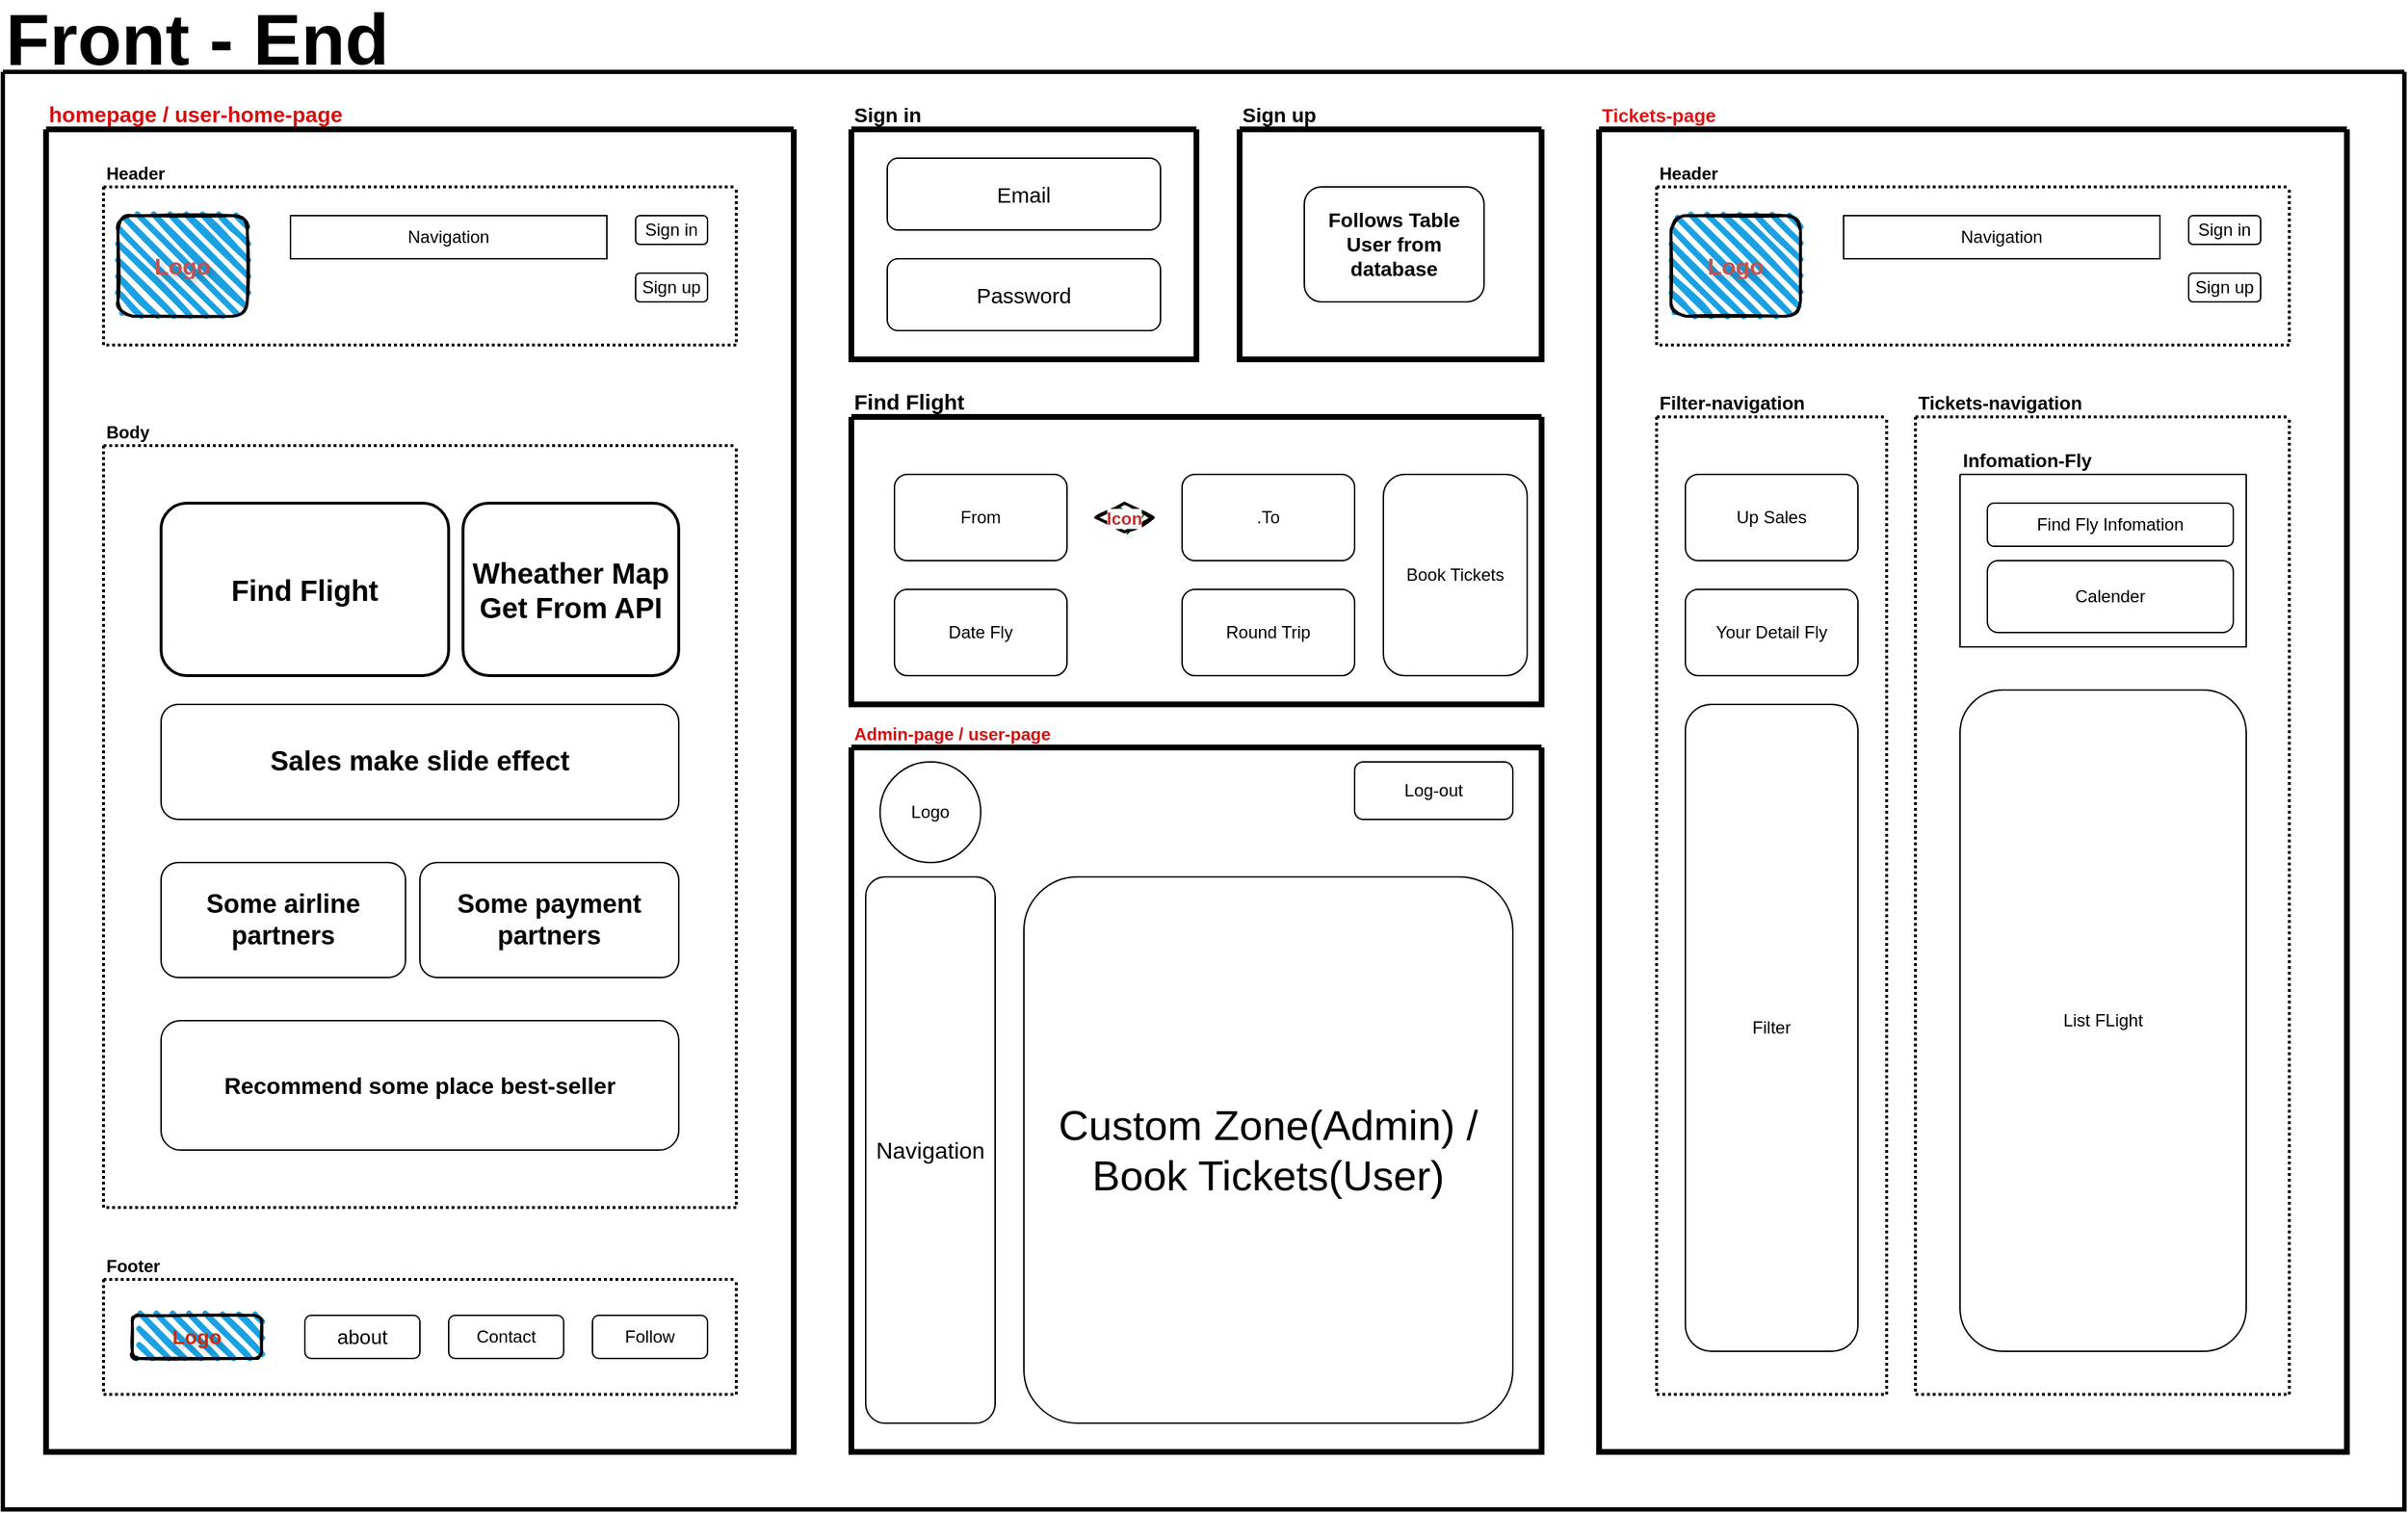 <mxfile version="24.7.14">
  <diagram name="Trang-1" id="TdmURNUMf5xqSunLQrmT">
    <mxGraphModel grid="1" page="1" gridSize="10" guides="1" tooltips="1" connect="1" arrows="1" fold="1" pageScale="1" pageWidth="827" pageHeight="1169" math="0" shadow="0">
      <root>
        <mxCell id="0" />
        <mxCell id="1" parent="0" />
        <mxCell id="TF8TKJUU_UVwRTmm8Ruv-1" value="Front - End" style="swimlane;startSize=0;verticalAlign=bottom;fontSize=50;align=left;horizontal=1;strokeWidth=3;" vertex="1" parent="1">
          <mxGeometry x="-270" y="160" width="1670" height="1000" as="geometry" />
        </mxCell>
        <mxCell id="TF8TKJUU_UVwRTmm8Ruv-5" value="homepage / user-home-page" style="swimlane;startSize=0;verticalAlign=bottom;align=left;fontColor=#d70f0f;strokeWidth=4;fontSize=15;textShadow=0;" vertex="1" parent="TF8TKJUU_UVwRTmm8Ruv-1">
          <mxGeometry x="30" y="40" width="520" height="920" as="geometry" />
        </mxCell>
        <mxCell id="TF8TKJUU_UVwRTmm8Ruv-7" value="Header" style="swimlane;startSize=0;verticalAlign=bottom;align=left;strokeWidth=2;dashed=1;dashPattern=1 1;" vertex="1" parent="TF8TKJUU_UVwRTmm8Ruv-5">
          <mxGeometry x="40" y="40" width="440" height="110" as="geometry" />
        </mxCell>
        <mxCell id="TF8TKJUU_UVwRTmm8Ruv-6" value="Logo" style="rounded=1;whiteSpace=wrap;html=1;strokeWidth=2;fillWeight=4;hachureGap=8;hachureAngle=45;fillColor=#1ba1e2;sketch=1;fontColor=#c35050;fontStyle=1;labelBackgroundColor=none;fontSize=16;labelBorderColor=none;textShadow=1;" vertex="1" parent="TF8TKJUU_UVwRTmm8Ruv-7">
          <mxGeometry x="10" y="20" width="90" height="70" as="geometry" />
        </mxCell>
        <mxCell id="TF8TKJUU_UVwRTmm8Ruv-8" value="Sign in" style="rounded=1;whiteSpace=wrap;html=1;" vertex="1" parent="TF8TKJUU_UVwRTmm8Ruv-7">
          <mxGeometry x="370" y="20" width="50" height="20" as="geometry" />
        </mxCell>
        <mxCell id="TF8TKJUU_UVwRTmm8Ruv-9" value="Sign up" style="rounded=1;whiteSpace=wrap;html=1;" vertex="1" parent="TF8TKJUU_UVwRTmm8Ruv-7">
          <mxGeometry x="370" y="60" width="50" height="20" as="geometry" />
        </mxCell>
        <mxCell id="TF8TKJUU_UVwRTmm8Ruv-10" value="Navigation" style="rounded=0;whiteSpace=wrap;html=1;" vertex="1" parent="TF8TKJUU_UVwRTmm8Ruv-7">
          <mxGeometry x="130" y="20" width="220" height="30" as="geometry" />
        </mxCell>
        <mxCell id="TF8TKJUU_UVwRTmm8Ruv-11" value="Body" style="swimlane;startSize=0;verticalAlign=bottom;align=left;strokeWidth=2;dashed=1;dashPattern=1 1;" vertex="1" parent="TF8TKJUU_UVwRTmm8Ruv-5">
          <mxGeometry x="40" y="220" width="440" height="530" as="geometry" />
        </mxCell>
        <mxCell id="TF8TKJUU_UVwRTmm8Ruv-12" value="Find Flight" style="rounded=1;whiteSpace=wrap;html=1;fontSize=20;align=center;fontStyle=1;strokeWidth=2;" vertex="1" parent="TF8TKJUU_UVwRTmm8Ruv-11">
          <mxGeometry x="40" y="40" width="200" height="120" as="geometry" />
        </mxCell>
        <mxCell id="TF8TKJUU_UVwRTmm8Ruv-13" value="Wheather Map Get From API" style="rounded=1;whiteSpace=wrap;html=1;fontSize=20;align=center;fontStyle=1;strokeWidth=2;" vertex="1" parent="TF8TKJUU_UVwRTmm8Ruv-11">
          <mxGeometry x="250" y="40" width="150" height="120" as="geometry" />
        </mxCell>
        <mxCell id="TF8TKJUU_UVwRTmm8Ruv-14" value="Sales make slide effect" style="rounded=1;whiteSpace=wrap;html=1;fontSize=19;fontStyle=1;" vertex="1" parent="TF8TKJUU_UVwRTmm8Ruv-11">
          <mxGeometry x="40" y="180" width="360" height="80" as="geometry" />
        </mxCell>
        <mxCell id="TF8TKJUU_UVwRTmm8Ruv-15" value="Recommend some place best-seller" style="rounded=1;whiteSpace=wrap;html=1;fontSize=16;fontStyle=1;" vertex="1" parent="TF8TKJUU_UVwRTmm8Ruv-11">
          <mxGeometry x="40" y="400" width="360" height="90" as="geometry" />
        </mxCell>
        <mxCell id="TF8TKJUU_UVwRTmm8Ruv-16" value="Some airline partners" style="rounded=1;whiteSpace=wrap;html=1;fontSize=18;fontStyle=1;" vertex="1" parent="TF8TKJUU_UVwRTmm8Ruv-11">
          <mxGeometry x="40" y="290" width="170" height="80" as="geometry" />
        </mxCell>
        <mxCell id="TF8TKJUU_UVwRTmm8Ruv-17" value="Some payment partners" style="rounded=1;whiteSpace=wrap;html=1;fontSize=18;fontStyle=1;" vertex="1" parent="TF8TKJUU_UVwRTmm8Ruv-11">
          <mxGeometry x="220" y="290" width="180" height="80" as="geometry" />
        </mxCell>
        <mxCell id="TF8TKJUU_UVwRTmm8Ruv-18" value="Footer" style="swimlane;startSize=0;verticalAlign=bottom;align=left;strokeWidth=2;dashed=1;dashPattern=1 1;" vertex="1" parent="TF8TKJUU_UVwRTmm8Ruv-5">
          <mxGeometry x="40" y="800" width="440" height="80" as="geometry" />
        </mxCell>
        <mxCell id="TF8TKJUU_UVwRTmm8Ruv-19" value="Logo" style="rounded=1;whiteSpace=wrap;html=1;strokeWidth=2;fillWeight=4;hachureGap=8;hachureAngle=45;fillColor=#1ba1e2;sketch=1;fontSize=14;fontStyle=1;fontColor=#c72b0f;textShadow=1;" vertex="1" parent="TF8TKJUU_UVwRTmm8Ruv-18">
          <mxGeometry x="20" y="25" width="90" height="30" as="geometry" />
        </mxCell>
        <mxCell id="TF8TKJUU_UVwRTmm8Ruv-20" value="&lt;font style=&quot;font-size: 14px;&quot;&gt;about&lt;/font&gt;" style="rounded=1;whiteSpace=wrap;html=1;" vertex="1" parent="TF8TKJUU_UVwRTmm8Ruv-18">
          <mxGeometry x="140" y="25" width="80" height="30" as="geometry" />
        </mxCell>
        <mxCell id="TF8TKJUU_UVwRTmm8Ruv-21" value="Contact" style="rounded=1;whiteSpace=wrap;html=1;" vertex="1" parent="TF8TKJUU_UVwRTmm8Ruv-18">
          <mxGeometry x="240" y="25" width="80" height="30" as="geometry" />
        </mxCell>
        <mxCell id="TF8TKJUU_UVwRTmm8Ruv-22" value="Follow" style="rounded=1;whiteSpace=wrap;html=1;" vertex="1" parent="TF8TKJUU_UVwRTmm8Ruv-18">
          <mxGeometry x="340" y="25" width="80" height="30" as="geometry" />
        </mxCell>
        <mxCell id="TF8TKJUU_UVwRTmm8Ruv-23" value="Sign in" style="swimlane;startSize=0;verticalAlign=bottom;align=left;fontSize=14;strokeWidth=4;" vertex="1" parent="TF8TKJUU_UVwRTmm8Ruv-1">
          <mxGeometry x="590" y="40" width="240" height="160" as="geometry" />
        </mxCell>
        <mxCell id="TF8TKJUU_UVwRTmm8Ruv-24" value="Email" style="rounded=1;whiteSpace=wrap;html=1;fontSize=15;" vertex="1" parent="TF8TKJUU_UVwRTmm8Ruv-23">
          <mxGeometry x="25" y="20" width="190" height="50" as="geometry" />
        </mxCell>
        <mxCell id="TF8TKJUU_UVwRTmm8Ruv-25" value="&lt;font style=&quot;font-size: 15px;&quot;&gt;Password&lt;/font&gt;" style="rounded=1;whiteSpace=wrap;html=1;" vertex="1" parent="TF8TKJUU_UVwRTmm8Ruv-23">
          <mxGeometry x="25" y="90" width="190" height="50" as="geometry" />
        </mxCell>
        <mxCell id="TF8TKJUU_UVwRTmm8Ruv-27" value="Sign up" style="swimlane;startSize=0;verticalAlign=bottom;align=left;fontSize=14;strokeWidth=4;" vertex="1" parent="TF8TKJUU_UVwRTmm8Ruv-1">
          <mxGeometry x="860" y="40" width="210" height="160" as="geometry" />
        </mxCell>
        <mxCell id="TF8TKJUU_UVwRTmm8Ruv-28" value="Follows Table User from database" style="rounded=1;whiteSpace=wrap;html=1;fontSize=14;fontStyle=1" vertex="1" parent="TF8TKJUU_UVwRTmm8Ruv-27">
          <mxGeometry x="45" y="40" width="125" height="80" as="geometry" />
        </mxCell>
        <mxCell id="TF8TKJUU_UVwRTmm8Ruv-29" value="Find Flight" style="swimlane;startSize=0;verticalAlign=bottom;fontSize=15;align=left;strokeWidth=4;" vertex="1" parent="TF8TKJUU_UVwRTmm8Ruv-1">
          <mxGeometry x="590" y="240" width="480" height="200" as="geometry" />
        </mxCell>
        <mxCell id="TF8TKJUU_UVwRTmm8Ruv-30" value="From" style="rounded=1;whiteSpace=wrap;html=1;" vertex="1" parent="TF8TKJUU_UVwRTmm8Ruv-29">
          <mxGeometry x="30" y="40" width="120" height="60" as="geometry" />
        </mxCell>
        <mxCell id="TF8TKJUU_UVwRTmm8Ruv-31" value=".To" style="rounded=1;whiteSpace=wrap;html=1;" vertex="1" parent="TF8TKJUU_UVwRTmm8Ruv-29">
          <mxGeometry x="230" y="40" width="120" height="60" as="geometry" />
        </mxCell>
        <mxCell id="TF8TKJUU_UVwRTmm8Ruv-32" value="Icon" style="rhombus;whiteSpace=wrap;html=1;strokeWidth=2;fillWeight=-1;hachureGap=8;fillStyle=cross-hatch;fillColor=#006600;sketch=1;fontColor=#c22e2e;fontStyle=1;verticalAlign=bottom;align=center;horizontal=1;labelBorderColor=none;labelBackgroundColor=default;" vertex="1" parent="TF8TKJUU_UVwRTmm8Ruv-29">
          <mxGeometry x="170" y="60" width="40" height="20" as="geometry" />
        </mxCell>
        <mxCell id="DINr9IAUM4Dgkuqsb158-1" value="Date Fly" style="rounded=1;whiteSpace=wrap;html=1;" vertex="1" parent="TF8TKJUU_UVwRTmm8Ruv-29">
          <mxGeometry x="30" y="120" width="120" height="60" as="geometry" />
        </mxCell>
        <mxCell id="DINr9IAUM4Dgkuqsb158-2" value="Round Trip" style="rounded=1;whiteSpace=wrap;html=1;" vertex="1" parent="TF8TKJUU_UVwRTmm8Ruv-29">
          <mxGeometry x="230" y="120" width="120" height="60" as="geometry" />
        </mxCell>
        <mxCell id="DINr9IAUM4Dgkuqsb158-3" value="Book Tickets" style="rounded=1;whiteSpace=wrap;html=1;" vertex="1" parent="TF8TKJUU_UVwRTmm8Ruv-29">
          <mxGeometry x="370" y="40" width="100" height="140" as="geometry" />
        </mxCell>
        <mxCell id="DINr9IAUM4Dgkuqsb158-4" value="Admin-page / user-page" style="swimlane;startSize=0;horizontal=1;align=left;verticalAlign=bottom;fontColor=#d70f0f;whiteSpace=wrap;strokeWidth=4;" vertex="1" parent="TF8TKJUU_UVwRTmm8Ruv-1">
          <mxGeometry x="590" y="470" width="480" height="490" as="geometry" />
        </mxCell>
        <mxCell id="DINr9IAUM4Dgkuqsb158-5" value="Navigation" style="rounded=1;whiteSpace=wrap;html=1;fontSize=16;" vertex="1" parent="DINr9IAUM4Dgkuqsb158-4">
          <mxGeometry x="10" y="90" width="90" height="380" as="geometry" />
        </mxCell>
        <mxCell id="DINr9IAUM4Dgkuqsb158-6" value="Logo" style="ellipse;whiteSpace=wrap;html=1;aspect=fixed;" vertex="1" parent="DINr9IAUM4Dgkuqsb158-4">
          <mxGeometry x="20" y="10" width="70" height="70" as="geometry" />
        </mxCell>
        <mxCell id="DINr9IAUM4Dgkuqsb158-7" value="Log-out" style="rounded=1;whiteSpace=wrap;html=1;" vertex="1" parent="DINr9IAUM4Dgkuqsb158-4">
          <mxGeometry x="350" y="10" width="110" height="40" as="geometry" />
        </mxCell>
        <mxCell id="DINr9IAUM4Dgkuqsb158-8" value="Custom Zone(Admin) / Book Tickets(User)" style="rounded=1;whiteSpace=wrap;html=1;arcSize=11;fontSize=29;" vertex="1" parent="DINr9IAUM4Dgkuqsb158-4">
          <mxGeometry x="120" y="90" width="340" height="380" as="geometry" />
        </mxCell>
        <mxCell id="DINr9IAUM4Dgkuqsb158-9" value="Tickets-page" style="swimlane;startSize=0;verticalAlign=bottom;fontSize=13;fontColor=#e01515;align=left;strokeWidth=4;" vertex="1" parent="1">
          <mxGeometry x="840" y="200" width="520" height="920" as="geometry" />
        </mxCell>
        <mxCell id="DINr9IAUM4Dgkuqsb158-10" value="Header" style="swimlane;startSize=0;verticalAlign=bottom;align=left;strokeWidth=2;dashed=1;dashPattern=1 1;" vertex="1" parent="DINr9IAUM4Dgkuqsb158-9">
          <mxGeometry x="40" y="40" width="440" height="110" as="geometry" />
        </mxCell>
        <mxCell id="DINr9IAUM4Dgkuqsb158-11" value="Logo" style="rounded=1;whiteSpace=wrap;html=1;strokeWidth=2;fillWeight=4;hachureGap=8;hachureAngle=45;fillColor=#1ba1e2;sketch=1;fontColor=#c35050;fontStyle=1;labelBackgroundColor=none;fontSize=16;labelBorderColor=none;textShadow=1;" vertex="1" parent="DINr9IAUM4Dgkuqsb158-10">
          <mxGeometry x="10" y="20" width="90" height="70" as="geometry" />
        </mxCell>
        <mxCell id="DINr9IAUM4Dgkuqsb158-12" value="Sign in" style="rounded=1;whiteSpace=wrap;html=1;" vertex="1" parent="DINr9IAUM4Dgkuqsb158-10">
          <mxGeometry x="370" y="20" width="50" height="20" as="geometry" />
        </mxCell>
        <mxCell id="DINr9IAUM4Dgkuqsb158-13" value="Sign up" style="rounded=1;whiteSpace=wrap;html=1;" vertex="1" parent="DINr9IAUM4Dgkuqsb158-10">
          <mxGeometry x="370" y="60" width="50" height="20" as="geometry" />
        </mxCell>
        <mxCell id="DINr9IAUM4Dgkuqsb158-14" value="Navigation" style="rounded=0;whiteSpace=wrap;html=1;" vertex="1" parent="DINr9IAUM4Dgkuqsb158-10">
          <mxGeometry x="130" y="20" width="220" height="30" as="geometry" />
        </mxCell>
        <mxCell id="DINr9IAUM4Dgkuqsb158-15" value="Filter-navigation" style="swimlane;startSize=0;dashed=1;dashPattern=1 1;strokeWidth=2;verticalAlign=bottom;fontSize=13;align=left;" vertex="1" parent="DINr9IAUM4Dgkuqsb158-9">
          <mxGeometry x="40" y="200" width="160" height="680" as="geometry" />
        </mxCell>
        <mxCell id="DINr9IAUM4Dgkuqsb158-16" value="Up Sales" style="rounded=1;whiteSpace=wrap;html=1;" vertex="1" parent="DINr9IAUM4Dgkuqsb158-15">
          <mxGeometry x="20" y="40" width="120" height="60" as="geometry" />
        </mxCell>
        <mxCell id="DINr9IAUM4Dgkuqsb158-17" value="Filter" style="rounded=1;whiteSpace=wrap;html=1;" vertex="1" parent="DINr9IAUM4Dgkuqsb158-15">
          <mxGeometry x="20" y="200" width="120" height="450" as="geometry" />
        </mxCell>
        <mxCell id="DINr9IAUM4Dgkuqsb158-20" value="Your Detail Fly" style="rounded=1;whiteSpace=wrap;html=1;" vertex="1" parent="DINr9IAUM4Dgkuqsb158-15">
          <mxGeometry x="20" y="120" width="120" height="60" as="geometry" />
        </mxCell>
        <mxCell id="DINr9IAUM4Dgkuqsb158-18" value="Tickets-navigation" style="swimlane;startSize=0;verticalAlign=bottom;align=left;fontSize=13;strokeWidth=2;dashed=1;dashPattern=1 1;" vertex="1" parent="DINr9IAUM4Dgkuqsb158-9">
          <mxGeometry x="220" y="200" width="260" height="680" as="geometry" />
        </mxCell>
        <mxCell id="DINr9IAUM4Dgkuqsb158-19" value="Infomation-Fly" style="swimlane;startSize=0;verticalAlign=bottom;fontSize=13;align=left;" vertex="1" parent="DINr9IAUM4Dgkuqsb158-18">
          <mxGeometry x="31" y="40" width="199" height="120" as="geometry">
            <mxRectangle x="50" y="390" width="50" height="40" as="alternateBounds" />
          </mxGeometry>
        </mxCell>
        <mxCell id="DINr9IAUM4Dgkuqsb158-21" value="Find Fly Infomation" style="rounded=1;whiteSpace=wrap;html=1;" vertex="1" parent="DINr9IAUM4Dgkuqsb158-19">
          <mxGeometry x="19" y="20" width="171" height="30" as="geometry" />
        </mxCell>
        <mxCell id="DINr9IAUM4Dgkuqsb158-23" value="Calender" style="rounded=1;whiteSpace=wrap;html=1;" vertex="1" parent="DINr9IAUM4Dgkuqsb158-19">
          <mxGeometry x="19" y="60" width="171" height="50" as="geometry" />
        </mxCell>
        <mxCell id="DINr9IAUM4Dgkuqsb158-22" value="List FLight" style="rounded=1;whiteSpace=wrap;html=1;" vertex="1" parent="DINr9IAUM4Dgkuqsb158-18">
          <mxGeometry x="31" y="190" width="199" height="460" as="geometry" />
        </mxCell>
      </root>
    </mxGraphModel>
  </diagram>
</mxfile>
